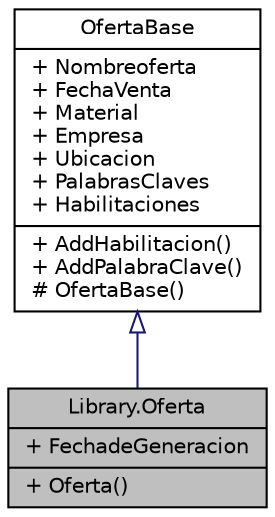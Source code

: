 digraph "Library.Oferta"
{
 // INTERACTIVE_SVG=YES
 // LATEX_PDF_SIZE
  edge [fontname="Helvetica",fontsize="10",labelfontname="Helvetica",labelfontsize="10"];
  node [fontname="Helvetica",fontsize="10",shape=record];
  Node1 [label="{Library.Oferta\n|+ FechadeGeneracion\l|+ Oferta()\l}",height=0.2,width=0.4,color="black", fillcolor="grey75", style="filled", fontcolor="black",tooltip="Esta clase representa una oferta. Es una subclase de OfertaBase Esto se debe a porque al ser una ofer..."];
  Node2 -> Node1 [dir="back",color="midnightblue",fontsize="10",style="solid",arrowtail="onormal"];
  Node2 [label="{OfertaBase\n|+ Nombreoferta\l+ FechaVenta\l+ Material\l+ Empresa\l+ Ubicacion\l+ PalabrasClaves\l+ Habilitaciones\l|+ AddHabilitacion()\l+ AddPalabraClave()\l# OfertaBase()\l}",height=0.2,width=0.4,color="black", fillcolor="white", style="filled",URL="$classLibrary_1_1OfertaBase.html",tooltip="Clase abstracta que representa la base de oferta. Es experta en la creación de ofertas...."];
}
